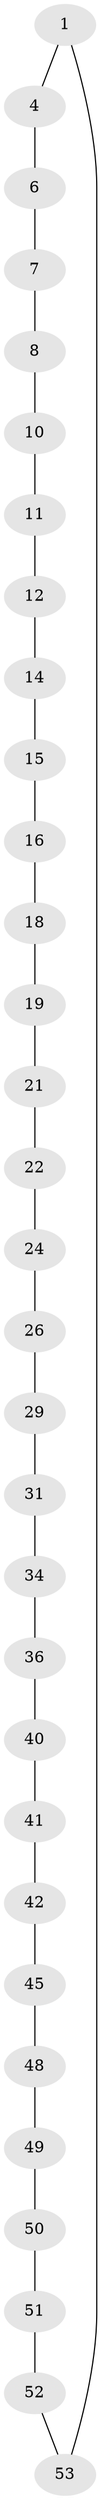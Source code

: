 // original degree distribution, {2: 1.0}
// Generated by graph-tools (version 1.1) at 2025/20/03/04/25 18:20:04]
// undirected, 31 vertices, 31 edges
graph export_dot {
graph [start="1"]
  node [color=gray90,style=filled];
  1 [super="+2"];
  4 [super="+5"];
  6;
  7;
  8 [super="+9"];
  10;
  11;
  12 [super="+13"];
  14;
  15;
  16 [super="+17"];
  18;
  19 [super="+20"];
  21;
  22 [super="+23"];
  24 [super="+25"];
  26 [super="+27"];
  29 [super="+30"];
  31 [super="+32"];
  34 [super="+35"];
  36 [super="+37"];
  40;
  41;
  42 [super="+43"];
  45 [super="+46"];
  48;
  49;
  50;
  51;
  52;
  53;
  1 -- 53;
  1 -- 4;
  4 -- 6;
  6 -- 7;
  7 -- 8;
  8 -- 10;
  10 -- 11;
  11 -- 12;
  12 -- 14;
  14 -- 15;
  15 -- 16;
  16 -- 18;
  18 -- 19;
  19 -- 21;
  21 -- 22;
  22 -- 24;
  24 -- 26;
  26 -- 29;
  29 -- 31;
  31 -- 34;
  34 -- 36;
  36 -- 40;
  40 -- 41;
  41 -- 42;
  42 -- 45;
  45 -- 48;
  48 -- 49;
  49 -- 50;
  50 -- 51;
  51 -- 52;
  52 -- 53;
}
